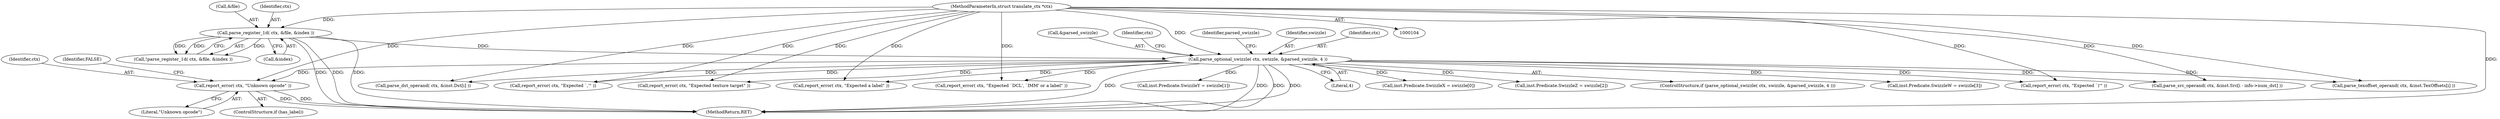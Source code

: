 digraph "0_virglrenderer_28894a30a17a84529be102b21118e55d6c9f23fa@pointer" {
"1000318" [label="(Call,report_error( ctx, \"Unknown opcode\" ))"];
"1000178" [label="(Call,parse_optional_swizzle( ctx, swizzle, &parsed_swizzle, 4 ))"];
"1000169" [label="(Call,parse_register_1d( ctx, &file, &index ))"];
"1000105" [label="(MethodParameterIn,struct translate_ctx *ctx)"];
"1000420" [label="(Call,report_error( ctx, \"Expected `,'\" ))"];
"1000183" [label="(Literal,4)"];
"1000173" [label="(Call,&index)"];
"1000179" [label="(Identifier,ctx)"];
"1000169" [label="(Call,parse_register_1d( ctx, &file, &index ))"];
"1000627" [label="(Call,report_error( ctx, \"Expected a label\" ))"];
"1000168" [label="(Call,!parse_register_1d( ctx, &file, &index ))"];
"1000467" [label="(Call,parse_src_operand( ctx, &inst.Src[i - info->num_dst] ))"];
"1000570" [label="(Call,parse_texoffset_operand( ctx, &inst.TexOffsets[i] ))"];
"1000443" [label="(Call,parse_dst_operand( ctx, &inst.Dst[i] ))"];
"1000326" [label="(Identifier,FALSE)"];
"1000171" [label="(Call,&file)"];
"1000320" [label="(Literal,\"Unknown opcode\")"];
"1000318" [label="(Call,report_error( ctx, \"Unknown opcode\" ))"];
"1000524" [label="(Call,report_error( ctx, \"Expected texture target\" ))"];
"1000181" [label="(Call,&parsed_swizzle)"];
"1000322" [label="(Call,report_error( ctx, \"Expected `DCL', `IMM' or a label\" ))"];
"1000188" [label="(Call,inst.Predicate.SwizzleX = swizzle[0])"];
"1000206" [label="(Call,inst.Predicate.SwizzleZ = swizzle[2])"];
"1000319" [label="(Identifier,ctx)"];
"1000177" [label="(ControlStructure,if (parse_optional_swizzle( ctx, swizzle, &parsed_swizzle, 4 )))"];
"1000316" [label="(ControlStructure,if (has_label))"];
"1000105" [label="(MethodParameterIn,struct translate_ctx *ctx)"];
"1000170" [label="(Identifier,ctx)"];
"1000228" [label="(Identifier,ctx)"];
"1000186" [label="(Identifier,parsed_swizzle)"];
"1000180" [label="(Identifier,swizzle)"];
"1000215" [label="(Call,inst.Predicate.SwizzleW = swizzle[3])"];
"1000178" [label="(Call,parse_optional_swizzle( ctx, swizzle, &parsed_swizzle, 4 ))"];
"1000684" [label="(MethodReturn,RET)"];
"1000197" [label="(Call,inst.Predicate.SwizzleY = swizzle[1])"];
"1000232" [label="(Call,report_error( ctx, \"Expected `)'\" ))"];
"1000318" -> "1000316"  [label="AST: "];
"1000318" -> "1000320"  [label="CFG: "];
"1000319" -> "1000318"  [label="AST: "];
"1000320" -> "1000318"  [label="AST: "];
"1000326" -> "1000318"  [label="CFG: "];
"1000318" -> "1000684"  [label="DDG: "];
"1000318" -> "1000684"  [label="DDG: "];
"1000178" -> "1000318"  [label="DDG: "];
"1000105" -> "1000318"  [label="DDG: "];
"1000178" -> "1000177"  [label="AST: "];
"1000178" -> "1000183"  [label="CFG: "];
"1000179" -> "1000178"  [label="AST: "];
"1000180" -> "1000178"  [label="AST: "];
"1000181" -> "1000178"  [label="AST: "];
"1000183" -> "1000178"  [label="AST: "];
"1000186" -> "1000178"  [label="CFG: "];
"1000228" -> "1000178"  [label="CFG: "];
"1000178" -> "1000684"  [label="DDG: "];
"1000178" -> "1000684"  [label="DDG: "];
"1000178" -> "1000684"  [label="DDG: "];
"1000178" -> "1000684"  [label="DDG: "];
"1000169" -> "1000178"  [label="DDG: "];
"1000105" -> "1000178"  [label="DDG: "];
"1000178" -> "1000188"  [label="DDG: "];
"1000178" -> "1000197"  [label="DDG: "];
"1000178" -> "1000206"  [label="DDG: "];
"1000178" -> "1000215"  [label="DDG: "];
"1000178" -> "1000232"  [label="DDG: "];
"1000178" -> "1000322"  [label="DDG: "];
"1000178" -> "1000420"  [label="DDG: "];
"1000178" -> "1000443"  [label="DDG: "];
"1000178" -> "1000467"  [label="DDG: "];
"1000178" -> "1000524"  [label="DDG: "];
"1000178" -> "1000570"  [label="DDG: "];
"1000178" -> "1000627"  [label="DDG: "];
"1000169" -> "1000168"  [label="AST: "];
"1000169" -> "1000173"  [label="CFG: "];
"1000170" -> "1000169"  [label="AST: "];
"1000171" -> "1000169"  [label="AST: "];
"1000173" -> "1000169"  [label="AST: "];
"1000168" -> "1000169"  [label="CFG: "];
"1000169" -> "1000684"  [label="DDG: "];
"1000169" -> "1000684"  [label="DDG: "];
"1000169" -> "1000684"  [label="DDG: "];
"1000169" -> "1000168"  [label="DDG: "];
"1000169" -> "1000168"  [label="DDG: "];
"1000169" -> "1000168"  [label="DDG: "];
"1000105" -> "1000169"  [label="DDG: "];
"1000105" -> "1000104"  [label="AST: "];
"1000105" -> "1000684"  [label="DDG: "];
"1000105" -> "1000232"  [label="DDG: "];
"1000105" -> "1000322"  [label="DDG: "];
"1000105" -> "1000420"  [label="DDG: "];
"1000105" -> "1000443"  [label="DDG: "];
"1000105" -> "1000467"  [label="DDG: "];
"1000105" -> "1000524"  [label="DDG: "];
"1000105" -> "1000570"  [label="DDG: "];
"1000105" -> "1000627"  [label="DDG: "];
}

